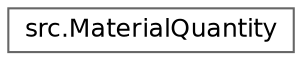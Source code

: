 digraph "Graphical Class Hierarchy"
{
 // LATEX_PDF_SIZE
  bgcolor="transparent";
  edge [fontname=Helvetica,fontsize=12,labelfontname=Helvetica,labelfontsize=10];
  node [fontname=Helvetica,fontsize=12,shape=box,height=0.2,width=0.4];
  rankdir="LR";
  Node0 [id="Node000000",label="src.MaterialQuantity",height=0.2,width=0.4,color="grey40", fillcolor="white", style="filled",URL="$classsrc_1_1_material_quantity.html",tooltip="The class MaterialQuantity represents the quantity of a given material, together with the date of its..."];
}
